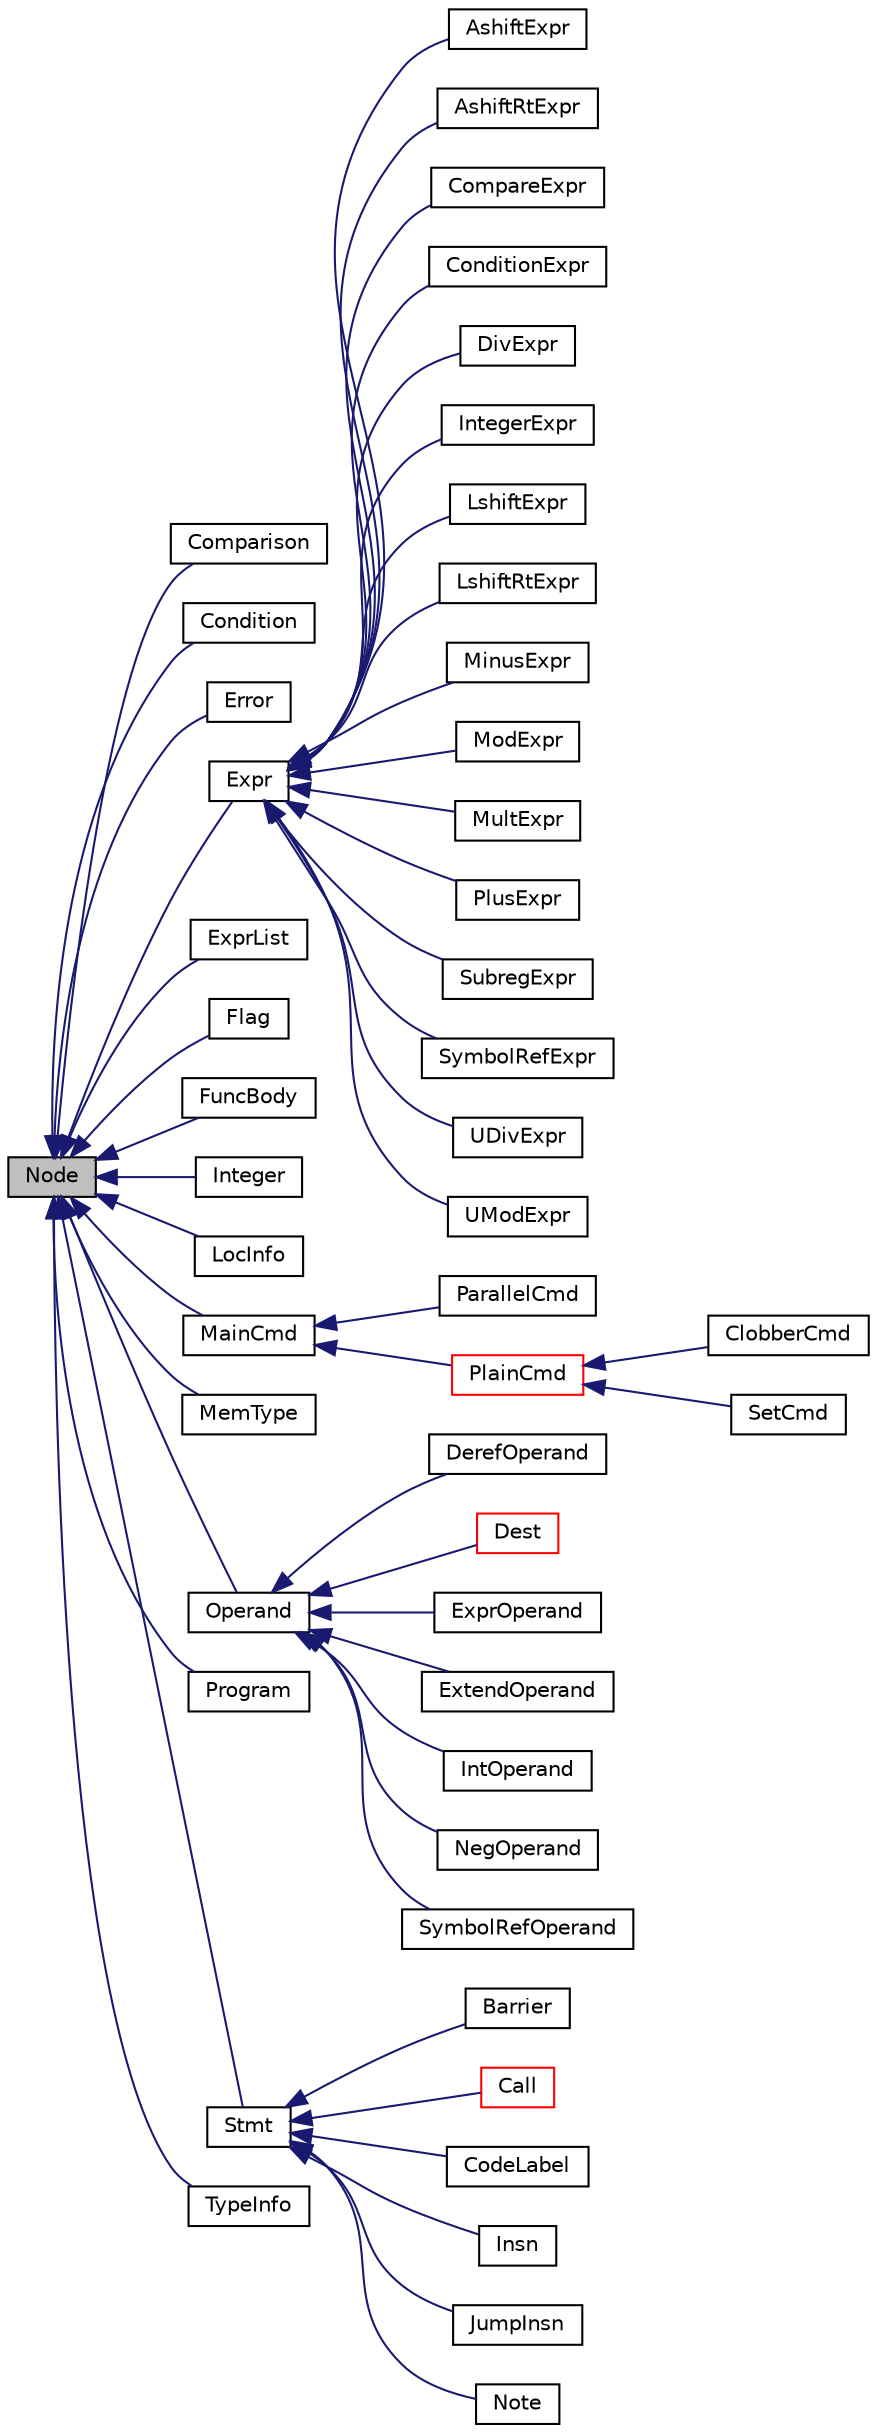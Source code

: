 digraph "Node"
{
 // LATEX_PDF_SIZE
  edge [fontname="Helvetica",fontsize="10",labelfontname="Helvetica",labelfontsize="10"];
  node [fontname="Helvetica",fontsize="10",shape=record];
  rankdir="LR";
  Node1 [label="Node",height=0.2,width=0.4,color="black", fillcolor="grey75", style="filled", fontcolor="black",tooltip=" "];
  Node1 -> Node2 [dir="back",color="midnightblue",fontsize="10",style="solid",fontname="Helvetica"];
  Node2 [label="Comparison",height=0.2,width=0.4,color="black", fillcolor="white", style="filled",URL="$classComparison.html",tooltip=" "];
  Node1 -> Node3 [dir="back",color="midnightblue",fontsize="10",style="solid",fontname="Helvetica"];
  Node3 [label="Condition",height=0.2,width=0.4,color="black", fillcolor="white", style="filled",URL="$classCondition.html",tooltip=" "];
  Node1 -> Node4 [dir="back",color="midnightblue",fontsize="10",style="solid",fontname="Helvetica"];
  Node4 [label="Error",height=0.2,width=0.4,color="black", fillcolor="white", style="filled",URL="$classError.html",tooltip=" "];
  Node1 -> Node5 [dir="back",color="midnightblue",fontsize="10",style="solid",fontname="Helvetica"];
  Node5 [label="Expr",height=0.2,width=0.4,color="black", fillcolor="white", style="filled",URL="$classExpr.html",tooltip=" "];
  Node5 -> Node6 [dir="back",color="midnightblue",fontsize="10",style="solid",fontname="Helvetica"];
  Node6 [label="AshiftExpr",height=0.2,width=0.4,color="black", fillcolor="white", style="filled",URL="$classAshiftExpr.html",tooltip=" "];
  Node5 -> Node7 [dir="back",color="midnightblue",fontsize="10",style="solid",fontname="Helvetica"];
  Node7 [label="AshiftRtExpr",height=0.2,width=0.4,color="black", fillcolor="white", style="filled",URL="$classAshiftRtExpr.html",tooltip=" "];
  Node5 -> Node8 [dir="back",color="midnightblue",fontsize="10",style="solid",fontname="Helvetica"];
  Node8 [label="CompareExpr",height=0.2,width=0.4,color="black", fillcolor="white", style="filled",URL="$classCompareExpr.html",tooltip=" "];
  Node5 -> Node9 [dir="back",color="midnightblue",fontsize="10",style="solid",fontname="Helvetica"];
  Node9 [label="ConditionExpr",height=0.2,width=0.4,color="black", fillcolor="white", style="filled",URL="$classConditionExpr.html",tooltip=" "];
  Node5 -> Node10 [dir="back",color="midnightblue",fontsize="10",style="solid",fontname="Helvetica"];
  Node10 [label="DivExpr",height=0.2,width=0.4,color="black", fillcolor="white", style="filled",URL="$classDivExpr.html",tooltip=" "];
  Node5 -> Node11 [dir="back",color="midnightblue",fontsize="10",style="solid",fontname="Helvetica"];
  Node11 [label="IntegerExpr",height=0.2,width=0.4,color="black", fillcolor="white", style="filled",URL="$classIntegerExpr.html",tooltip=" "];
  Node5 -> Node12 [dir="back",color="midnightblue",fontsize="10",style="solid",fontname="Helvetica"];
  Node12 [label="LshiftExpr",height=0.2,width=0.4,color="black", fillcolor="white", style="filled",URL="$classLshiftExpr.html",tooltip=" "];
  Node5 -> Node13 [dir="back",color="midnightblue",fontsize="10",style="solid",fontname="Helvetica"];
  Node13 [label="LshiftRtExpr",height=0.2,width=0.4,color="black", fillcolor="white", style="filled",URL="$classLshiftRtExpr.html",tooltip=" "];
  Node5 -> Node14 [dir="back",color="midnightblue",fontsize="10",style="solid",fontname="Helvetica"];
  Node14 [label="MinusExpr",height=0.2,width=0.4,color="black", fillcolor="white", style="filled",URL="$classMinusExpr.html",tooltip=" "];
  Node5 -> Node15 [dir="back",color="midnightblue",fontsize="10",style="solid",fontname="Helvetica"];
  Node15 [label="ModExpr",height=0.2,width=0.4,color="black", fillcolor="white", style="filled",URL="$classModExpr.html",tooltip=" "];
  Node5 -> Node16 [dir="back",color="midnightblue",fontsize="10",style="solid",fontname="Helvetica"];
  Node16 [label="MultExpr",height=0.2,width=0.4,color="black", fillcolor="white", style="filled",URL="$classMultExpr.html",tooltip=" "];
  Node5 -> Node17 [dir="back",color="midnightblue",fontsize="10",style="solid",fontname="Helvetica"];
  Node17 [label="PlusExpr",height=0.2,width=0.4,color="black", fillcolor="white", style="filled",URL="$classPlusExpr.html",tooltip=" "];
  Node5 -> Node18 [dir="back",color="midnightblue",fontsize="10",style="solid",fontname="Helvetica"];
  Node18 [label="SubregExpr",height=0.2,width=0.4,color="black", fillcolor="white", style="filled",URL="$classSubregExpr.html",tooltip=" "];
  Node5 -> Node19 [dir="back",color="midnightblue",fontsize="10",style="solid",fontname="Helvetica"];
  Node19 [label="SymbolRefExpr",height=0.2,width=0.4,color="black", fillcolor="white", style="filled",URL="$classSymbolRefExpr.html",tooltip=" "];
  Node5 -> Node20 [dir="back",color="midnightblue",fontsize="10",style="solid",fontname="Helvetica"];
  Node20 [label="UDivExpr",height=0.2,width=0.4,color="black", fillcolor="white", style="filled",URL="$classUDivExpr.html",tooltip=" "];
  Node5 -> Node21 [dir="back",color="midnightblue",fontsize="10",style="solid",fontname="Helvetica"];
  Node21 [label="UModExpr",height=0.2,width=0.4,color="black", fillcolor="white", style="filled",URL="$classUModExpr.html",tooltip=" "];
  Node1 -> Node22 [dir="back",color="midnightblue",fontsize="10",style="solid",fontname="Helvetica"];
  Node22 [label="ExprList",height=0.2,width=0.4,color="black", fillcolor="white", style="filled",URL="$classExprList.html",tooltip=" "];
  Node1 -> Node23 [dir="back",color="midnightblue",fontsize="10",style="solid",fontname="Helvetica"];
  Node23 [label="Flag",height=0.2,width=0.4,color="black", fillcolor="white", style="filled",URL="$classFlag.html",tooltip=" "];
  Node1 -> Node24 [dir="back",color="midnightblue",fontsize="10",style="solid",fontname="Helvetica"];
  Node24 [label="FuncBody",height=0.2,width=0.4,color="black", fillcolor="white", style="filled",URL="$classFuncBody.html",tooltip=" "];
  Node1 -> Node25 [dir="back",color="midnightblue",fontsize="10",style="solid",fontname="Helvetica"];
  Node25 [label="Integer",height=0.2,width=0.4,color="black", fillcolor="white", style="filled",URL="$classInteger.html",tooltip=" "];
  Node1 -> Node26 [dir="back",color="midnightblue",fontsize="10",style="solid",fontname="Helvetica"];
  Node26 [label="LocInfo",height=0.2,width=0.4,color="black", fillcolor="white", style="filled",URL="$classLocInfo.html",tooltip=" "];
  Node1 -> Node27 [dir="back",color="midnightblue",fontsize="10",style="solid",fontname="Helvetica"];
  Node27 [label="MainCmd",height=0.2,width=0.4,color="black", fillcolor="white", style="filled",URL="$classMainCmd.html",tooltip=" "];
  Node27 -> Node28 [dir="back",color="midnightblue",fontsize="10",style="solid",fontname="Helvetica"];
  Node28 [label="ParallelCmd",height=0.2,width=0.4,color="black", fillcolor="white", style="filled",URL="$classParallelCmd.html",tooltip=" "];
  Node27 -> Node29 [dir="back",color="midnightblue",fontsize="10",style="solid",fontname="Helvetica"];
  Node29 [label="PlainCmd",height=0.2,width=0.4,color="red", fillcolor="white", style="filled",URL="$classPlainCmd.html",tooltip=" "];
  Node29 -> Node30 [dir="back",color="midnightblue",fontsize="10",style="solid",fontname="Helvetica"];
  Node30 [label="ClobberCmd",height=0.2,width=0.4,color="black", fillcolor="white", style="filled",URL="$classClobberCmd.html",tooltip=" "];
  Node29 -> Node31 [dir="back",color="midnightblue",fontsize="10",style="solid",fontname="Helvetica"];
  Node31 [label="SetCmd",height=0.2,width=0.4,color="black", fillcolor="white", style="filled",URL="$classSetCmd.html",tooltip=" "];
  Node1 -> Node33 [dir="back",color="midnightblue",fontsize="10",style="solid",fontname="Helvetica"];
  Node33 [label="MemType",height=0.2,width=0.4,color="black", fillcolor="white", style="filled",URL="$classMemType.html",tooltip=" "];
  Node1 -> Node34 [dir="back",color="midnightblue",fontsize="10",style="solid",fontname="Helvetica"];
  Node34 [label="Operand",height=0.2,width=0.4,color="black", fillcolor="white", style="filled",URL="$classOperand.html",tooltip=" "];
  Node34 -> Node35 [dir="back",color="midnightblue",fontsize="10",style="solid",fontname="Helvetica"];
  Node35 [label="DerefOperand",height=0.2,width=0.4,color="black", fillcolor="white", style="filled",URL="$classDerefOperand.html",tooltip=" "];
  Node34 -> Node36 [dir="back",color="midnightblue",fontsize="10",style="solid",fontname="Helvetica"];
  Node36 [label="Dest",height=0.2,width=0.4,color="red", fillcolor="white", style="filled",URL="$classDest.html",tooltip=" "];
  Node34 -> Node40 [dir="back",color="midnightblue",fontsize="10",style="solid",fontname="Helvetica"];
  Node40 [label="ExprOperand",height=0.2,width=0.4,color="black", fillcolor="white", style="filled",URL="$classExprOperand.html",tooltip=" "];
  Node34 -> Node41 [dir="back",color="midnightblue",fontsize="10",style="solid",fontname="Helvetica"];
  Node41 [label="ExtendOperand",height=0.2,width=0.4,color="black", fillcolor="white", style="filled",URL="$classExtendOperand.html",tooltip=" "];
  Node34 -> Node42 [dir="back",color="midnightblue",fontsize="10",style="solid",fontname="Helvetica"];
  Node42 [label="IntOperand",height=0.2,width=0.4,color="black", fillcolor="white", style="filled",URL="$classIntOperand.html",tooltip=" "];
  Node34 -> Node43 [dir="back",color="midnightblue",fontsize="10",style="solid",fontname="Helvetica"];
  Node43 [label="NegOperand",height=0.2,width=0.4,color="black", fillcolor="white", style="filled",URL="$classNegOperand.html",tooltip=" "];
  Node34 -> Node44 [dir="back",color="midnightblue",fontsize="10",style="solid",fontname="Helvetica"];
  Node44 [label="SymbolRefOperand",height=0.2,width=0.4,color="black", fillcolor="white", style="filled",URL="$classSymbolRefOperand.html",tooltip=" "];
  Node1 -> Node45 [dir="back",color="midnightblue",fontsize="10",style="solid",fontname="Helvetica"];
  Node45 [label="Program",height=0.2,width=0.4,color="black", fillcolor="white", style="filled",URL="$classProgram.html",tooltip=" "];
  Node1 -> Node46 [dir="back",color="midnightblue",fontsize="10",style="solid",fontname="Helvetica"];
  Node46 [label="Stmt",height=0.2,width=0.4,color="black", fillcolor="white", style="filled",URL="$classStmt.html",tooltip=" "];
  Node46 -> Node47 [dir="back",color="midnightblue",fontsize="10",style="solid",fontname="Helvetica"];
  Node47 [label="Barrier",height=0.2,width=0.4,color="black", fillcolor="white", style="filled",URL="$classBarrier.html",tooltip=" "];
  Node46 -> Node48 [dir="back",color="midnightblue",fontsize="10",style="solid",fontname="Helvetica"];
  Node48 [label="Call",height=0.2,width=0.4,color="red", fillcolor="white", style="filled",URL="$classCall.html",tooltip=" "];
  Node46 -> Node51 [dir="back",color="midnightblue",fontsize="10",style="solid",fontname="Helvetica"];
  Node51 [label="CodeLabel",height=0.2,width=0.4,color="black", fillcolor="white", style="filled",URL="$classCodeLabel.html",tooltip=" "];
  Node46 -> Node52 [dir="back",color="midnightblue",fontsize="10",style="solid",fontname="Helvetica"];
  Node52 [label="Insn",height=0.2,width=0.4,color="black", fillcolor="white", style="filled",URL="$classInsn.html",tooltip=" "];
  Node46 -> Node53 [dir="back",color="midnightblue",fontsize="10",style="solid",fontname="Helvetica"];
  Node53 [label="JumpInsn",height=0.2,width=0.4,color="black", fillcolor="white", style="filled",URL="$classJumpInsn.html",tooltip=" "];
  Node46 -> Node54 [dir="back",color="midnightblue",fontsize="10",style="solid",fontname="Helvetica"];
  Node54 [label="Note",height=0.2,width=0.4,color="black", fillcolor="white", style="filled",URL="$classNote.html",tooltip=" "];
  Node1 -> Node55 [dir="back",color="midnightblue",fontsize="10",style="solid",fontname="Helvetica"];
  Node55 [label="TypeInfo",height=0.2,width=0.4,color="black", fillcolor="white", style="filled",URL="$classTypeInfo.html",tooltip=" "];
}
